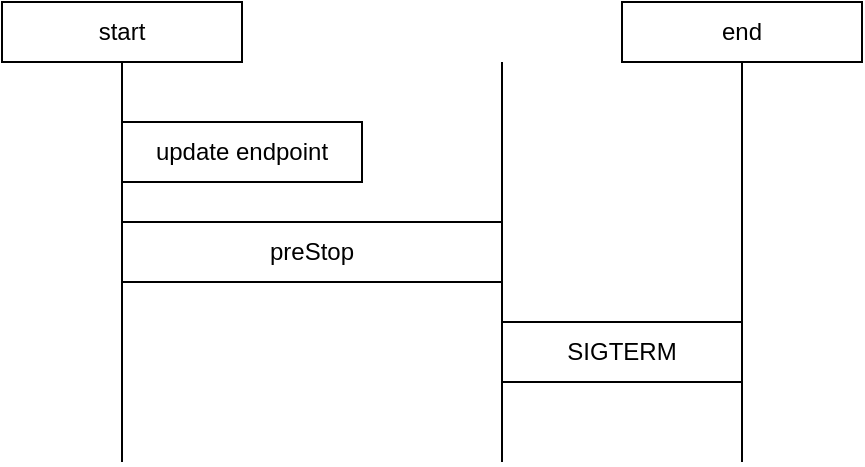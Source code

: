 <mxfile version="24.6.4" type="device">
  <diagram name="第 1 页" id="Zc8CEqouOT4PpKZDcgcJ">
    <mxGraphModel dx="897" dy="664" grid="1" gridSize="10" guides="1" tooltips="1" connect="1" arrows="1" fold="1" page="1" pageScale="1" pageWidth="827" pageHeight="1169" math="0" shadow="0">
      <root>
        <mxCell id="0" />
        <mxCell id="1" parent="0" />
        <mxCell id="TvNAdAXXYlbDMPyWsikD-1" value="" style="endArrow=none;html=1;rounded=0;" edge="1" parent="1">
          <mxGeometry width="50" height="50" relative="1" as="geometry">
            <mxPoint x="240" y="480" as="sourcePoint" />
            <mxPoint x="240" y="280" as="targetPoint" />
          </mxGeometry>
        </mxCell>
        <mxCell id="TvNAdAXXYlbDMPyWsikD-3" value="preStop" style="rounded=0;whiteSpace=wrap;html=1;" vertex="1" parent="1">
          <mxGeometry x="240" y="360" width="190" height="30" as="geometry" />
        </mxCell>
        <mxCell id="TvNAdAXXYlbDMPyWsikD-4" value="update endpoint" style="rounded=0;whiteSpace=wrap;html=1;" vertex="1" parent="1">
          <mxGeometry x="240" y="310" width="120" height="30" as="geometry" />
        </mxCell>
        <mxCell id="TvNAdAXXYlbDMPyWsikD-5" value="" style="endArrow=none;html=1;rounded=0;" edge="1" parent="1">
          <mxGeometry width="50" height="50" relative="1" as="geometry">
            <mxPoint x="430" y="480" as="sourcePoint" />
            <mxPoint x="430" y="280" as="targetPoint" />
          </mxGeometry>
        </mxCell>
        <mxCell id="TvNAdAXXYlbDMPyWsikD-6" value="SIGTERM" style="rounded=0;whiteSpace=wrap;html=1;" vertex="1" parent="1">
          <mxGeometry x="430" y="410" width="120" height="30" as="geometry" />
        </mxCell>
        <mxCell id="TvNAdAXXYlbDMPyWsikD-7" value="start" style="rounded=0;whiteSpace=wrap;html=1;" vertex="1" parent="1">
          <mxGeometry x="180" y="250" width="120" height="30" as="geometry" />
        </mxCell>
        <mxCell id="TvNAdAXXYlbDMPyWsikD-8" value="" style="endArrow=none;html=1;rounded=0;" edge="1" parent="1">
          <mxGeometry width="50" height="50" relative="1" as="geometry">
            <mxPoint x="550" y="480" as="sourcePoint" />
            <mxPoint x="550" y="280" as="targetPoint" />
          </mxGeometry>
        </mxCell>
        <mxCell id="TvNAdAXXYlbDMPyWsikD-9" value="end" style="rounded=0;whiteSpace=wrap;html=1;" vertex="1" parent="1">
          <mxGeometry x="490" y="250" width="120" height="30" as="geometry" />
        </mxCell>
      </root>
    </mxGraphModel>
  </diagram>
</mxfile>

